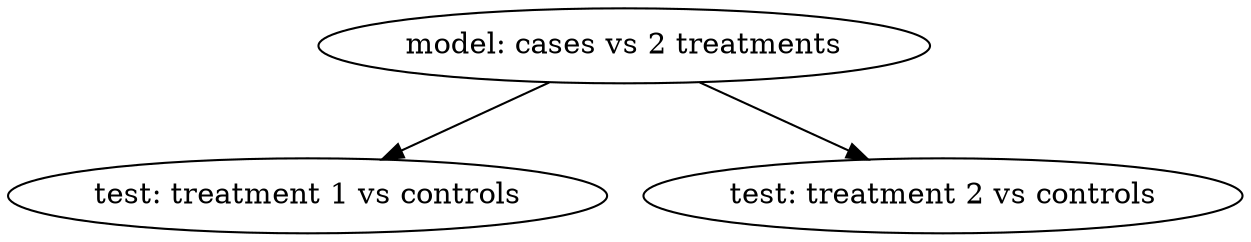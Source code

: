 digraph G {
  "model: cases vs 2 treatments" -> "test: treatment 1 vs controls";
  "model: cases vs 2 treatments" -> "test: treatment 2 vs controls";
}
